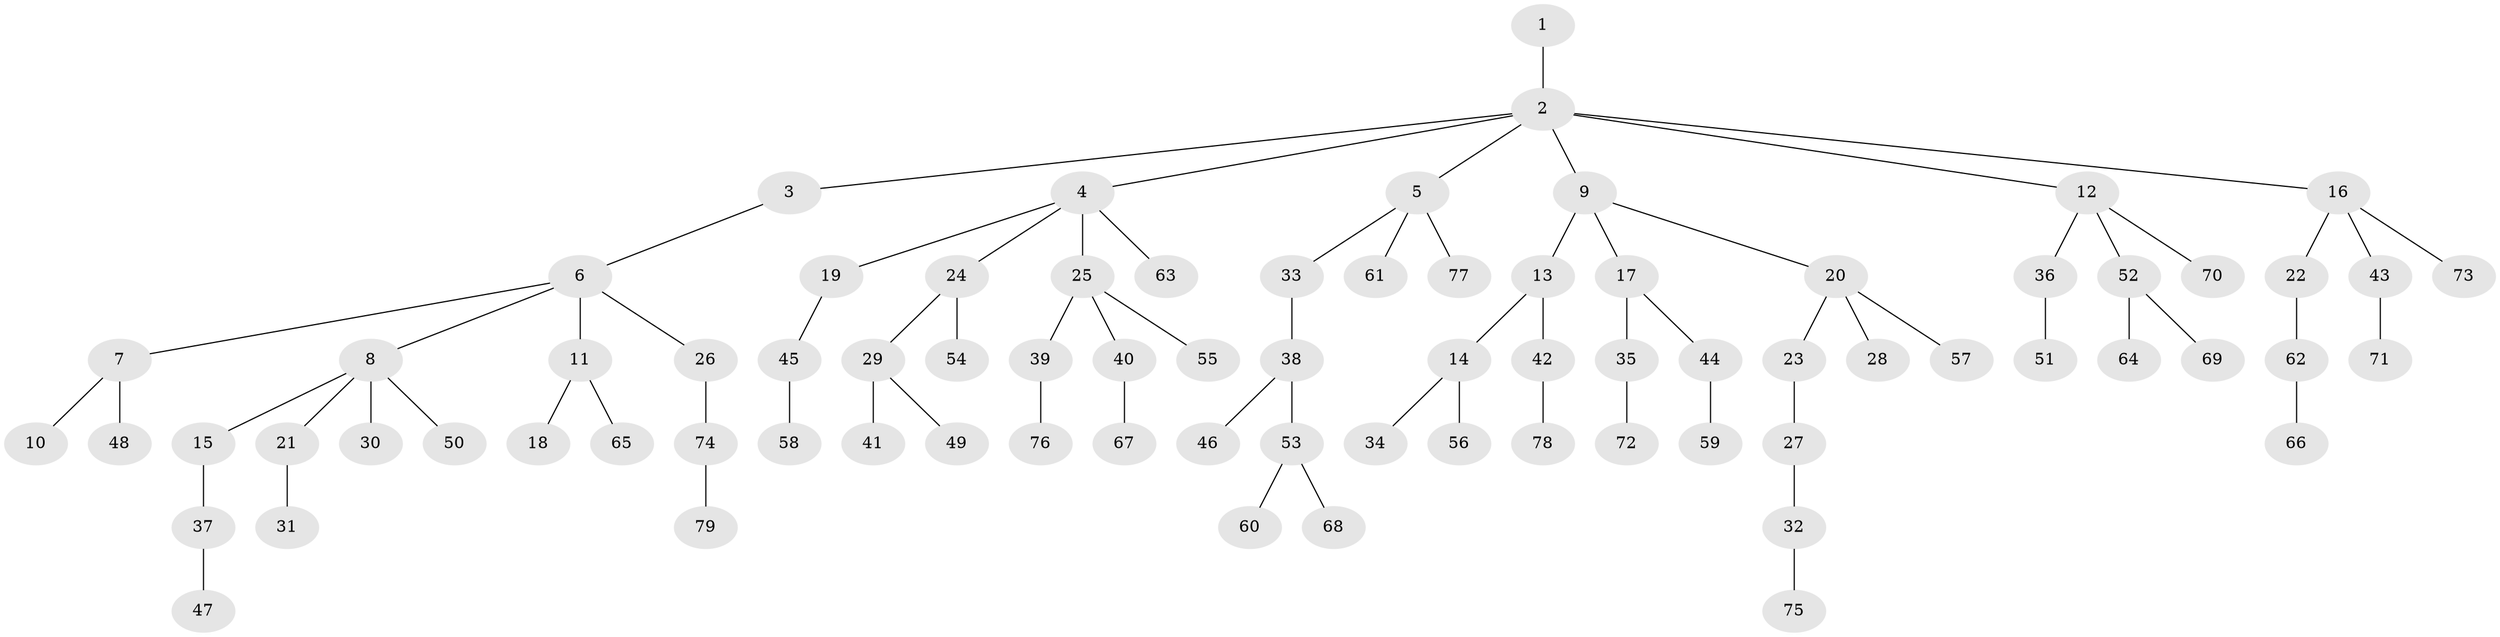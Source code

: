 // Generated by graph-tools (version 1.1) at 2025/26/03/09/25 03:26:30]
// undirected, 79 vertices, 78 edges
graph export_dot {
graph [start="1"]
  node [color=gray90,style=filled];
  1;
  2;
  3;
  4;
  5;
  6;
  7;
  8;
  9;
  10;
  11;
  12;
  13;
  14;
  15;
  16;
  17;
  18;
  19;
  20;
  21;
  22;
  23;
  24;
  25;
  26;
  27;
  28;
  29;
  30;
  31;
  32;
  33;
  34;
  35;
  36;
  37;
  38;
  39;
  40;
  41;
  42;
  43;
  44;
  45;
  46;
  47;
  48;
  49;
  50;
  51;
  52;
  53;
  54;
  55;
  56;
  57;
  58;
  59;
  60;
  61;
  62;
  63;
  64;
  65;
  66;
  67;
  68;
  69;
  70;
  71;
  72;
  73;
  74;
  75;
  76;
  77;
  78;
  79;
  1 -- 2;
  2 -- 3;
  2 -- 4;
  2 -- 5;
  2 -- 9;
  2 -- 12;
  2 -- 16;
  3 -- 6;
  4 -- 19;
  4 -- 24;
  4 -- 25;
  4 -- 63;
  5 -- 33;
  5 -- 61;
  5 -- 77;
  6 -- 7;
  6 -- 8;
  6 -- 11;
  6 -- 26;
  7 -- 10;
  7 -- 48;
  8 -- 15;
  8 -- 21;
  8 -- 30;
  8 -- 50;
  9 -- 13;
  9 -- 17;
  9 -- 20;
  11 -- 18;
  11 -- 65;
  12 -- 36;
  12 -- 52;
  12 -- 70;
  13 -- 14;
  13 -- 42;
  14 -- 34;
  14 -- 56;
  15 -- 37;
  16 -- 22;
  16 -- 43;
  16 -- 73;
  17 -- 35;
  17 -- 44;
  19 -- 45;
  20 -- 23;
  20 -- 28;
  20 -- 57;
  21 -- 31;
  22 -- 62;
  23 -- 27;
  24 -- 29;
  24 -- 54;
  25 -- 39;
  25 -- 40;
  25 -- 55;
  26 -- 74;
  27 -- 32;
  29 -- 41;
  29 -- 49;
  32 -- 75;
  33 -- 38;
  35 -- 72;
  36 -- 51;
  37 -- 47;
  38 -- 46;
  38 -- 53;
  39 -- 76;
  40 -- 67;
  42 -- 78;
  43 -- 71;
  44 -- 59;
  45 -- 58;
  52 -- 64;
  52 -- 69;
  53 -- 60;
  53 -- 68;
  62 -- 66;
  74 -- 79;
}
